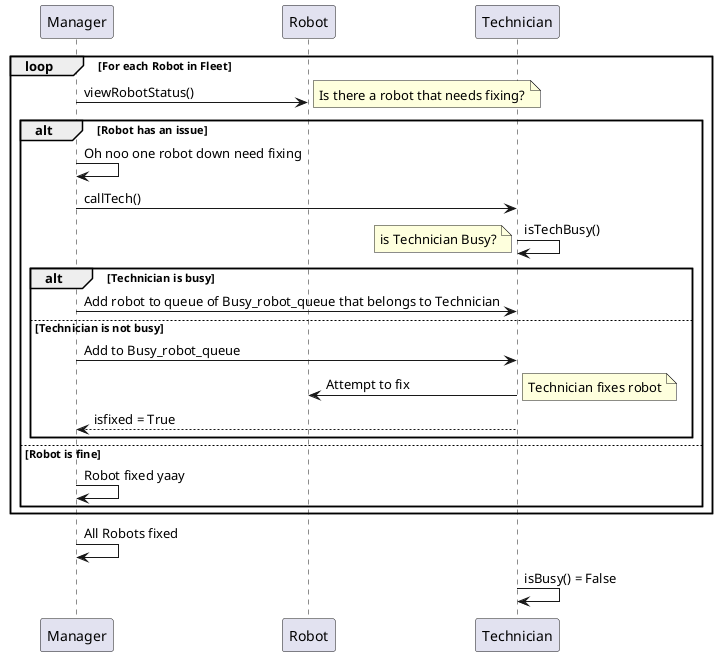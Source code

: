 @startuml

participant Manager
participant Robot
participant Technician


loop For each Robot in Fleet
    Manager -> Robot: viewRobotStatus()
    note right: Is there a robot that needs fixing?

    alt Robot has an issue
        Manager -> Manager: Oh noo one robot down need fixing
        Manager -> Technician: callTech()
        Technician -> Technician: isTechBusy() 
        note left: is Technician Busy?

        alt Technician is busy
            Manager -> Technician: Add robot to queue of Busy_robot_queue that belongs to Technician

        else Technician is not busy
            Manager -> Technician: Add to Busy_robot_queue
            Technician -> Robot: Attempt to fix
            note right: Technician fixes robot 
            Technician --> Manager: isfixed = True 
        end

    else Robot is fine
        Manager -> Manager: Robot fixed yaay
    end

  

end
Manager -> Manager : All Robots fixed 
Technician -> Technician : isBusy() = False 

@enduml
